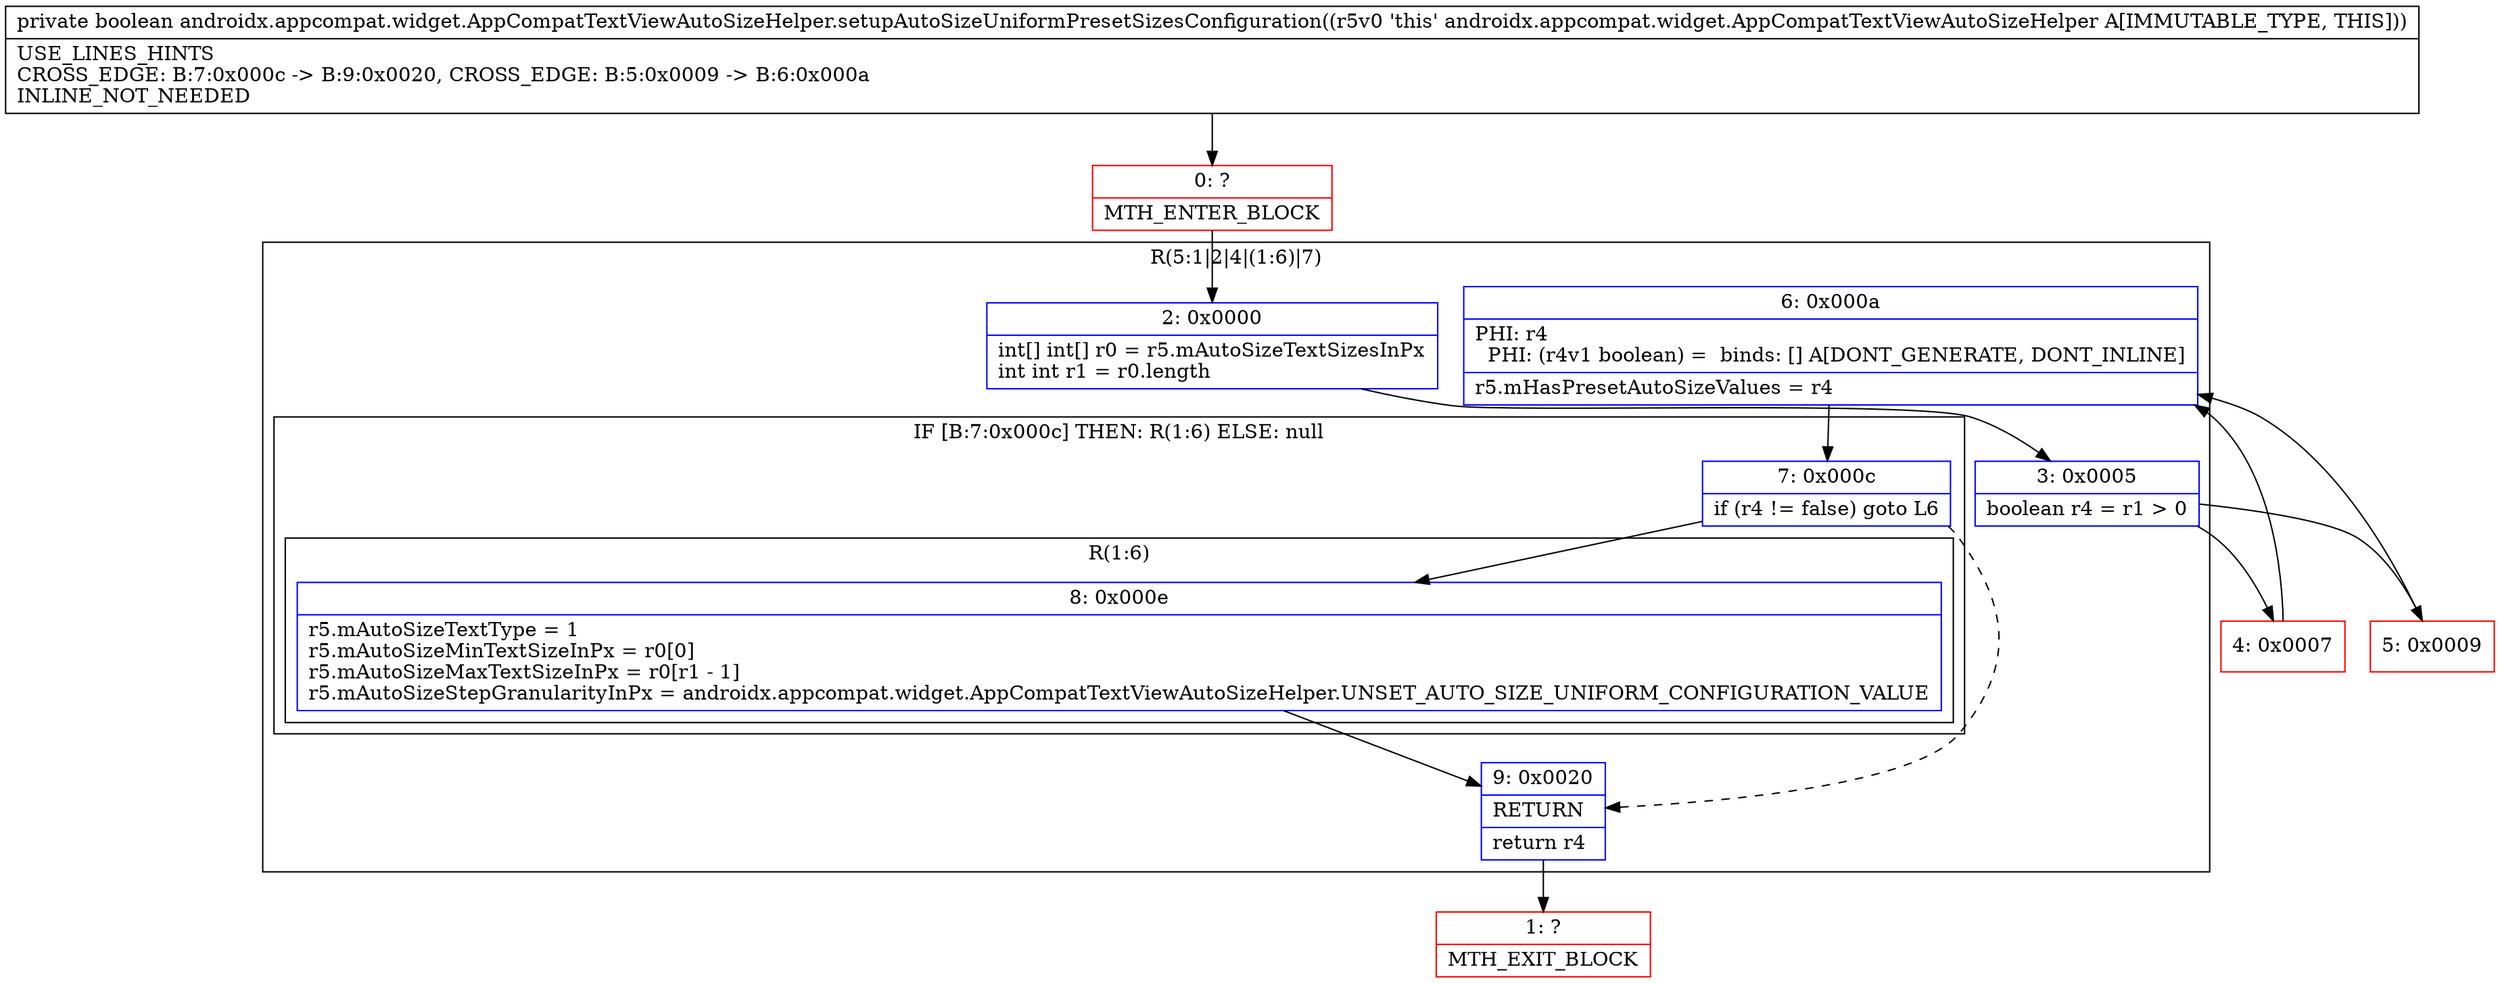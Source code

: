 digraph "CFG forandroidx.appcompat.widget.AppCompatTextViewAutoSizeHelper.setupAutoSizeUniformPresetSizesConfiguration()Z" {
subgraph cluster_Region_1866226449 {
label = "R(5:1|2|4|(1:6)|7)";
node [shape=record,color=blue];
Node_2 [shape=record,label="{2\:\ 0x0000|int[] int[] r0 = r5.mAutoSizeTextSizesInPx\lint int r1 = r0.length\l}"];
Node_3 [shape=record,label="{3\:\ 0x0005|boolean r4 = r1 \> 0\l}"];
Node_6 [shape=record,label="{6\:\ 0x000a|PHI: r4 \l  PHI: (r4v1 boolean) =  binds: [] A[DONT_GENERATE, DONT_INLINE]\l|r5.mHasPresetAutoSizeValues = r4\l}"];
subgraph cluster_IfRegion_1463997832 {
label = "IF [B:7:0x000c] THEN: R(1:6) ELSE: null";
node [shape=record,color=blue];
Node_7 [shape=record,label="{7\:\ 0x000c|if (r4 != false) goto L6\l}"];
subgraph cluster_Region_1685833589 {
label = "R(1:6)";
node [shape=record,color=blue];
Node_8 [shape=record,label="{8\:\ 0x000e|r5.mAutoSizeTextType = 1\lr5.mAutoSizeMinTextSizeInPx = r0[0]\lr5.mAutoSizeMaxTextSizeInPx = r0[r1 \- 1]\lr5.mAutoSizeStepGranularityInPx = androidx.appcompat.widget.AppCompatTextViewAutoSizeHelper.UNSET_AUTO_SIZE_UNIFORM_CONFIGURATION_VALUE\l}"];
}
}
Node_9 [shape=record,label="{9\:\ 0x0020|RETURN\l|return r4\l}"];
}
Node_0 [shape=record,color=red,label="{0\:\ ?|MTH_ENTER_BLOCK\l}"];
Node_4 [shape=record,color=red,label="{4\:\ 0x0007}"];
Node_1 [shape=record,color=red,label="{1\:\ ?|MTH_EXIT_BLOCK\l}"];
Node_5 [shape=record,color=red,label="{5\:\ 0x0009}"];
MethodNode[shape=record,label="{private boolean androidx.appcompat.widget.AppCompatTextViewAutoSizeHelper.setupAutoSizeUniformPresetSizesConfiguration((r5v0 'this' androidx.appcompat.widget.AppCompatTextViewAutoSizeHelper A[IMMUTABLE_TYPE, THIS]))  | USE_LINES_HINTS\lCROSS_EDGE: B:7:0x000c \-\> B:9:0x0020, CROSS_EDGE: B:5:0x0009 \-\> B:6:0x000a\lINLINE_NOT_NEEDED\l}"];
MethodNode -> Node_0;Node_2 -> Node_3;
Node_3 -> Node_4;
Node_3 -> Node_5;
Node_6 -> Node_7;
Node_7 -> Node_8;
Node_7 -> Node_9[style=dashed];
Node_8 -> Node_9;
Node_9 -> Node_1;
Node_0 -> Node_2;
Node_4 -> Node_6;
Node_5 -> Node_6;
}

